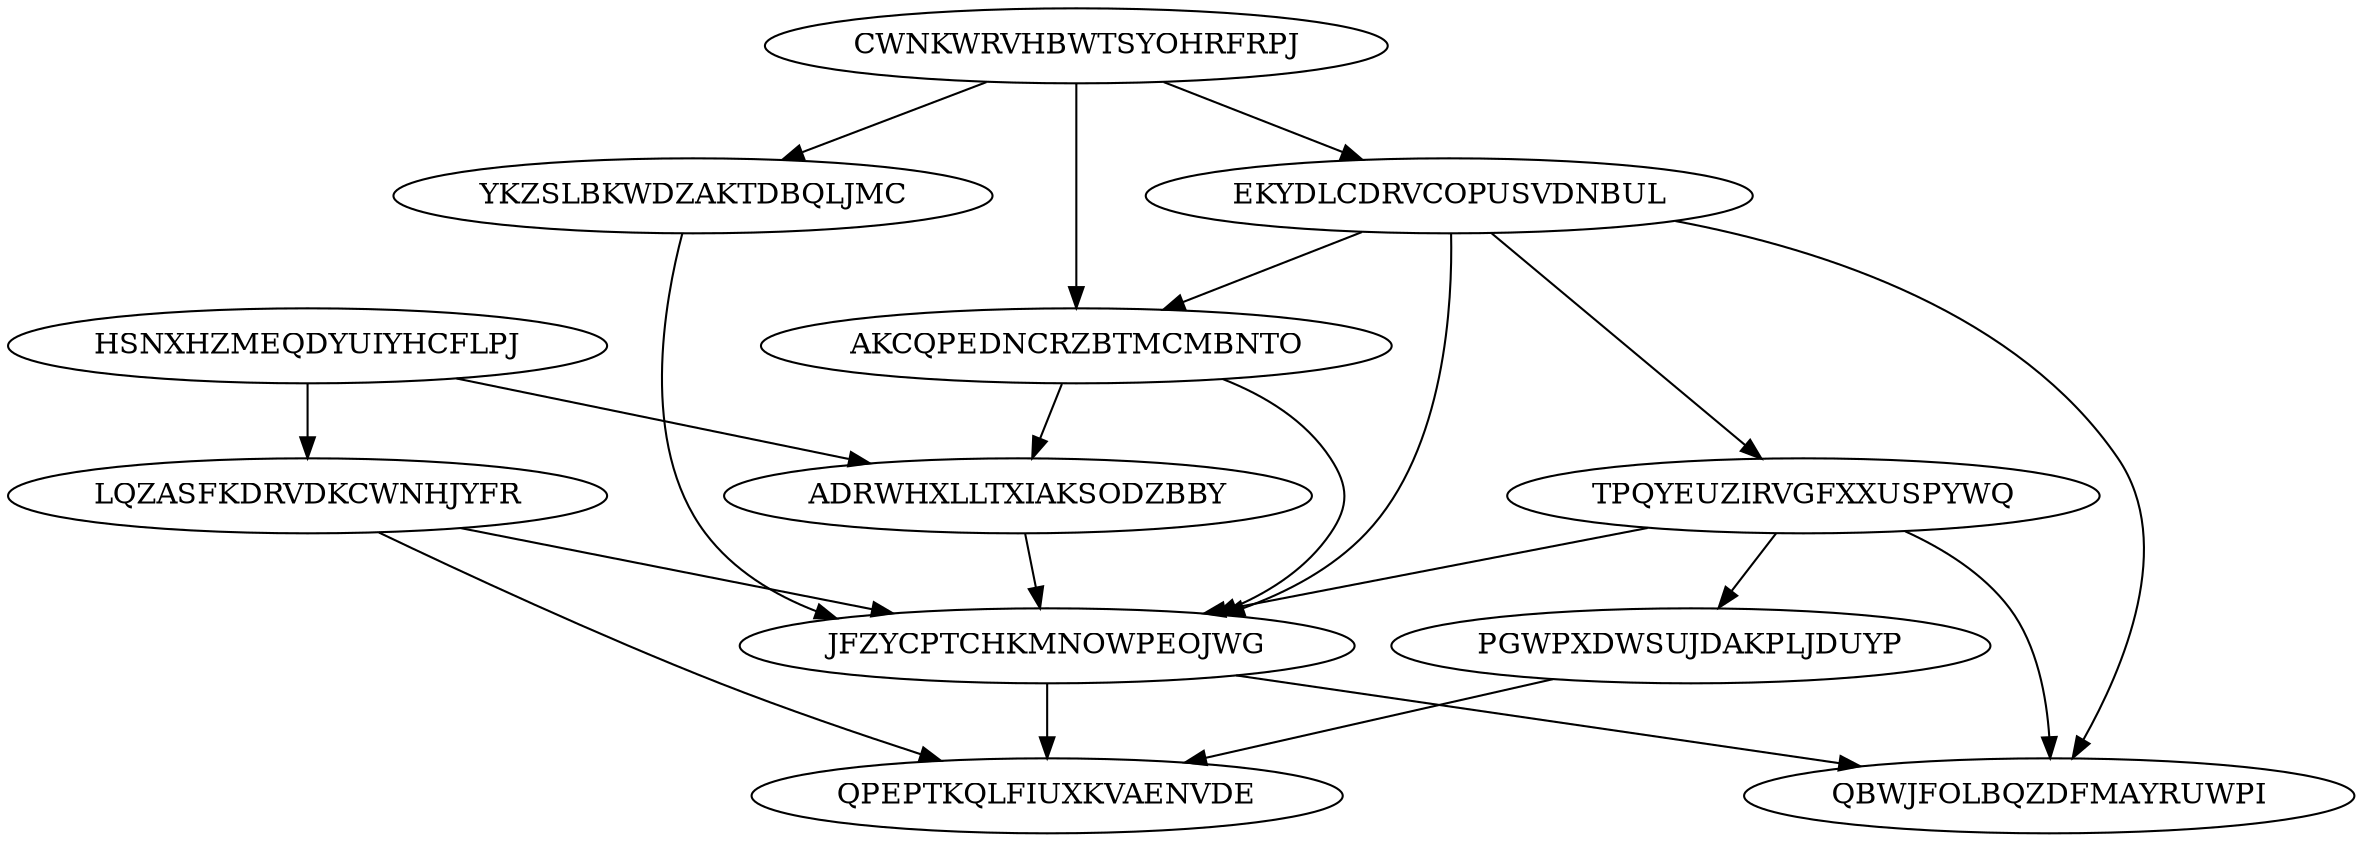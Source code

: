 digraph "N12M21" {
	CWNKWRVHBWTSYOHRFRPJ			[Weight=18, Start=0, Processor=1];
	EKYDLCDRVCOPUSVDNBUL			[Weight=20, Start=18, Processor=1];
	TPQYEUZIRVGFXXUSPYWQ			[Weight=16, Start=53, Processor=2];
	HSNXHZMEQDYUIYHCFLPJ			[Weight=13, Start=0, Processor=2];
	AKCQPEDNCRZBTMCMBNTO			[Weight=12, Start=38, Processor=1];
	PGWPXDWSUJDAKPLJDUYP			[Weight=13, Start=69, Processor=2];
	ADRWHXLLTXIAKSODZBBY			[Weight=19, Start=50, Processor=1];
	LQZASFKDRVDKCWNHJYFR			[Weight=17, Start=32, Processor=3];
	YKZSLBKWDZAKTDBQLJMC			[Weight=18, Start=49, Processor=3];
	JFZYCPTCHKMNOWPEOJWG			[Weight=18, Start=80, Processor=1];
	QPEPTKQLFIUXKVAENVDE			[Weight=17, Start=99, Processor=1];
	QBWJFOLBQZDFMAYRUWPI			[Weight=10, Start=112, Processor=2];
	EKYDLCDRVCOPUSVDNBUL -> AKCQPEDNCRZBTMCMBNTO		[Weight=16];
	PGWPXDWSUJDAKPLJDUYP -> QPEPTKQLFIUXKVAENVDE		[Weight=17];
	EKYDLCDRVCOPUSVDNBUL -> QBWJFOLBQZDFMAYRUWPI		[Weight=11];
	EKYDLCDRVCOPUSVDNBUL -> JFZYCPTCHKMNOWPEOJWG		[Weight=14];
	HSNXHZMEQDYUIYHCFLPJ -> LQZASFKDRVDKCWNHJYFR		[Weight=19];
	TPQYEUZIRVGFXXUSPYWQ -> QBWJFOLBQZDFMAYRUWPI		[Weight=19];
	EKYDLCDRVCOPUSVDNBUL -> TPQYEUZIRVGFXXUSPYWQ		[Weight=15];
	JFZYCPTCHKMNOWPEOJWG -> QBWJFOLBQZDFMAYRUWPI		[Weight=14];
	ADRWHXLLTXIAKSODZBBY -> JFZYCPTCHKMNOWPEOJWG		[Weight=16];
	LQZASFKDRVDKCWNHJYFR -> JFZYCPTCHKMNOWPEOJWG		[Weight=11];
	JFZYCPTCHKMNOWPEOJWG -> QPEPTKQLFIUXKVAENVDE		[Weight=14];
	TPQYEUZIRVGFXXUSPYWQ -> PGWPXDWSUJDAKPLJDUYP		[Weight=13];
	CWNKWRVHBWTSYOHRFRPJ -> YKZSLBKWDZAKTDBQLJMC		[Weight=13];
	AKCQPEDNCRZBTMCMBNTO -> JFZYCPTCHKMNOWPEOJWG		[Weight=20];
	YKZSLBKWDZAKTDBQLJMC -> JFZYCPTCHKMNOWPEOJWG		[Weight=12];
	TPQYEUZIRVGFXXUSPYWQ -> JFZYCPTCHKMNOWPEOJWG		[Weight=11];
	LQZASFKDRVDKCWNHJYFR -> QPEPTKQLFIUXKVAENVDE		[Weight=14];
	HSNXHZMEQDYUIYHCFLPJ -> ADRWHXLLTXIAKSODZBBY		[Weight=20];
	CWNKWRVHBWTSYOHRFRPJ -> AKCQPEDNCRZBTMCMBNTO		[Weight=11];
	CWNKWRVHBWTSYOHRFRPJ -> EKYDLCDRVCOPUSVDNBUL		[Weight=12];
	AKCQPEDNCRZBTMCMBNTO -> ADRWHXLLTXIAKSODZBBY		[Weight=13];
}
